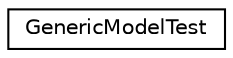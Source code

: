 digraph G
{
  edge [fontname="Helvetica",fontsize="10",labelfontname="Helvetica",labelfontsize="10"];
  node [fontname="Helvetica",fontsize="10",shape=record];
  rankdir=LR;
  Node1 [label="GenericModelTest",height=0.2,width=0.4,color="black", fillcolor="white", style="filled",URL="$class_generic_model_test.html"];
}
